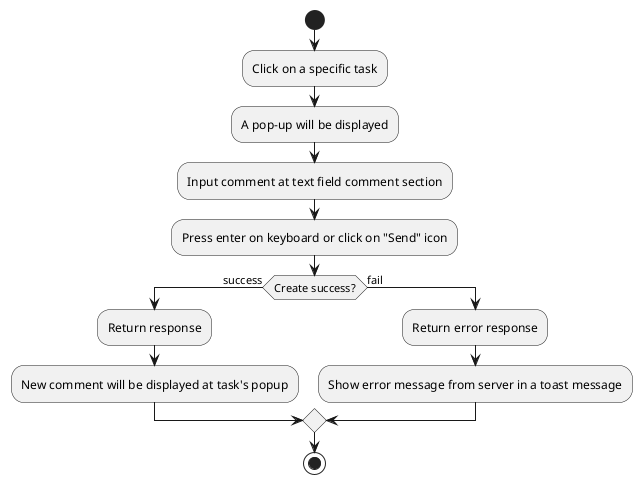 @startuml
start
:Click on a specific task;
:A pop-up will be displayed;
:Input comment at text field comment section;
:Press enter on keyboard or click on "Send" icon;
if (Create success?) then (success)
    :Return response;
    :New comment will be displayed at task's popup;
else (fail)
    :Return error response;
    :Show error message from server in a toast message;
endif
stop
@enduml
